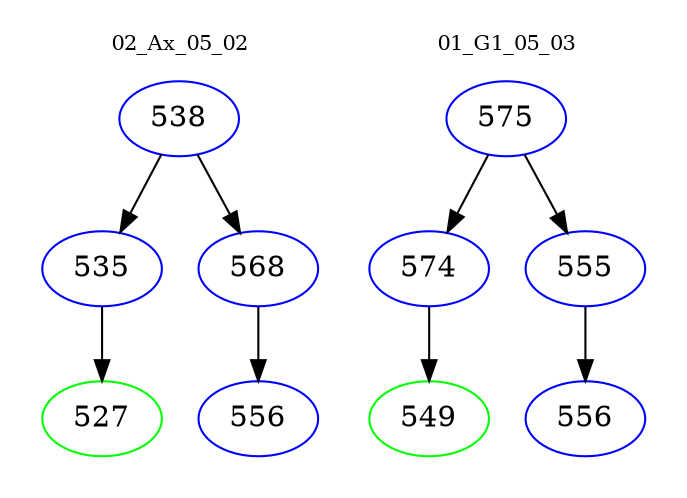 digraph{
subgraph cluster_0 {
color = white
label = "02_Ax_05_02";
fontsize=10;
T0_538 [label="538", color="blue"]
T0_538 -> T0_535 [color="black"]
T0_535 [label="535", color="blue"]
T0_535 -> T0_527 [color="black"]
T0_527 [label="527", color="green"]
T0_538 -> T0_568 [color="black"]
T0_568 [label="568", color="blue"]
T0_568 -> T0_556 [color="black"]
T0_556 [label="556", color="blue"]
}
subgraph cluster_1 {
color = white
label = "01_G1_05_03";
fontsize=10;
T1_575 [label="575", color="blue"]
T1_575 -> T1_574 [color="black"]
T1_574 [label="574", color="blue"]
T1_574 -> T1_549 [color="black"]
T1_549 [label="549", color="green"]
T1_575 -> T1_555 [color="black"]
T1_555 [label="555", color="blue"]
T1_555 -> T1_556 [color="black"]
T1_556 [label="556", color="blue"]
}
}
